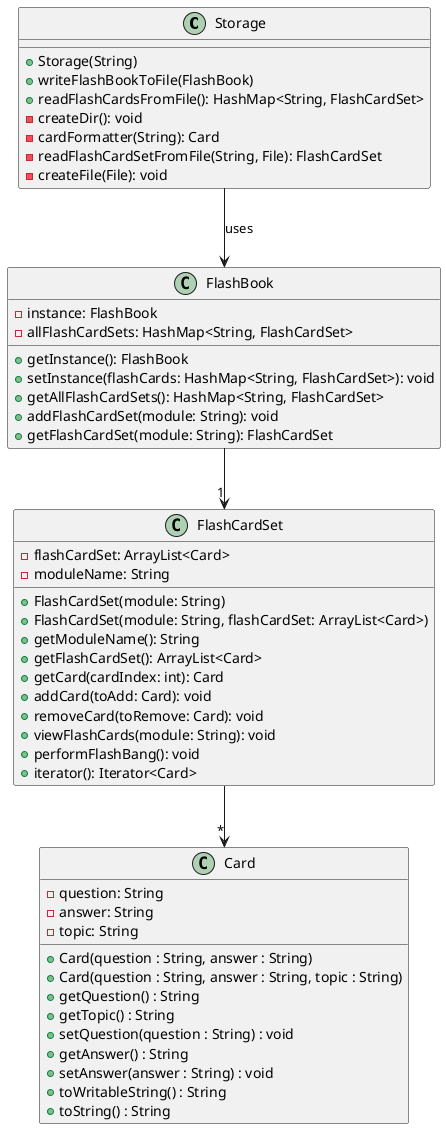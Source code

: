 @startuml

class Storage {
    + Storage(String)
    + writeFlashBookToFile(FlashBook)
    + readFlashCardsFromFile(): HashMap<String, FlashCardSet>
    - createDir(): void
    - cardFormatter(String): Card
    - readFlashCardSetFromFile(String, File): FlashCardSet
    - createFile(File): void
}

class FlashBook {
    - instance: FlashBook
    - allFlashCardSets: HashMap<String, FlashCardSet>
    + getInstance(): FlashBook
    + setInstance(flashCards: HashMap<String, FlashCardSet>): void
    + getAllFlashCardSets(): HashMap<String, FlashCardSet>
    + addFlashCardSet(module: String): void
    + getFlashCardSet(module: String): FlashCardSet
}

class FlashCardSet {
    - flashCardSet: ArrayList<Card>
    - moduleName: String
    + FlashCardSet(module: String)
    + FlashCardSet(module: String, flashCardSet: ArrayList<Card>)
    + getModuleName(): String
    + getFlashCardSet(): ArrayList<Card>
    + getCard(cardIndex: int): Card
    + addCard(toAdd: Card): void
    + removeCard(toRemove: Card): void
    + viewFlashCards(module: String): void
    + performFlashBang(): void
    + iterator(): Iterator<Card>
}

class Card {
    - question: String
    - answer: String
    - topic: String
    + Card(question : String, answer : String)
    + Card(question : String, answer : String, topic : String)
    + getQuestion() : String
    + getTopic() : String
    + setQuestion(question : String) : void
    + getAnswer() : String
    + setAnswer(answer : String) : void
    + toWritableString() : String
    + toString() : String
}

Storage  -->  FlashBook : "uses"
FlashBook --> "1" FlashCardSet
FlashCardSet  --> "*" Card
@enduml
